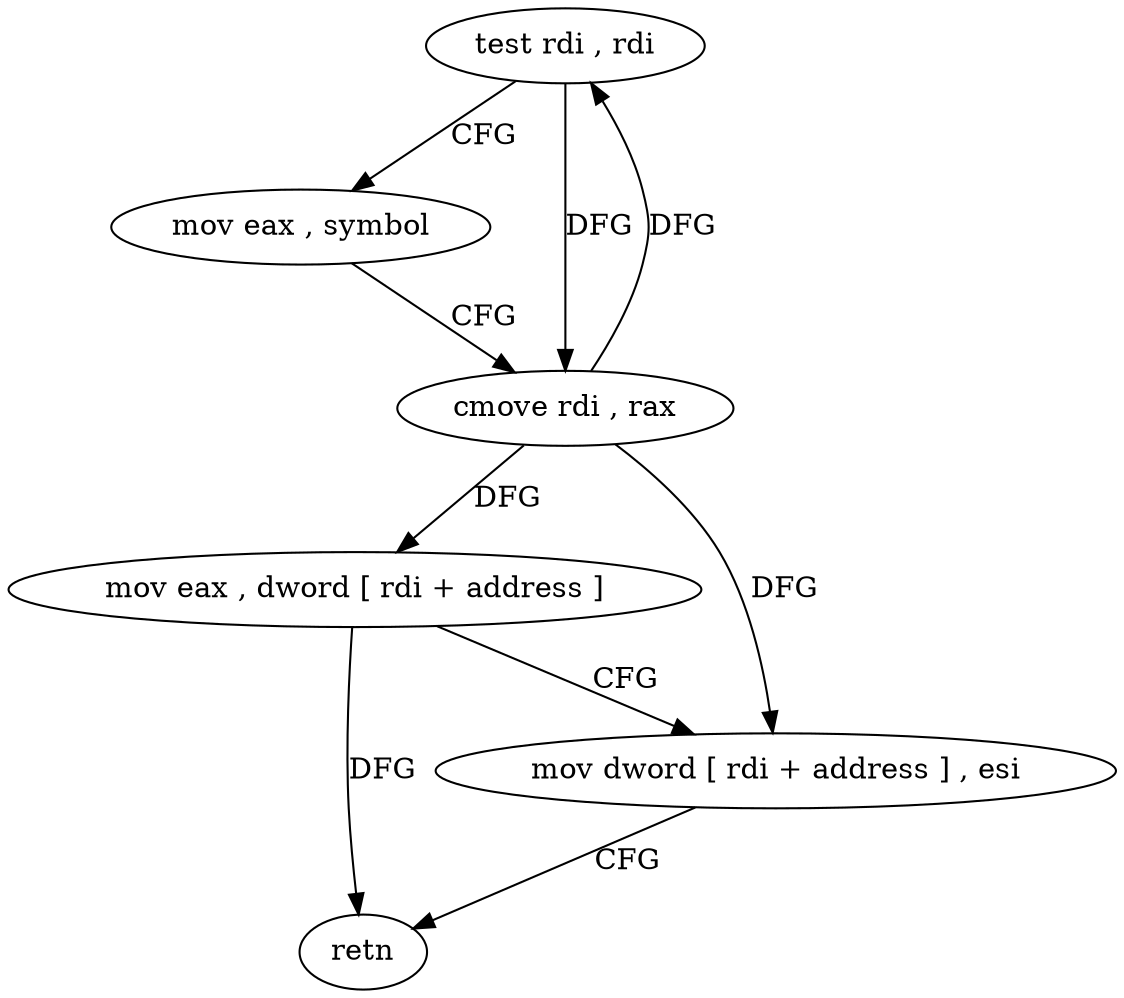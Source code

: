 digraph "func" {
"4316777" [label = "test rdi , rdi" ]
"4316780" [label = "mov eax , symbol" ]
"4316785" [label = "cmove rdi , rax" ]
"4316789" [label = "mov eax , dword [ rdi + address ]" ]
"4316792" [label = "mov dword [ rdi + address ] , esi" ]
"4316795" [label = "retn" ]
"4316777" -> "4316780" [ label = "CFG" ]
"4316777" -> "4316785" [ label = "DFG" ]
"4316780" -> "4316785" [ label = "CFG" ]
"4316785" -> "4316789" [ label = "DFG" ]
"4316785" -> "4316777" [ label = "DFG" ]
"4316785" -> "4316792" [ label = "DFG" ]
"4316789" -> "4316792" [ label = "CFG" ]
"4316789" -> "4316795" [ label = "DFG" ]
"4316792" -> "4316795" [ label = "CFG" ]
}
